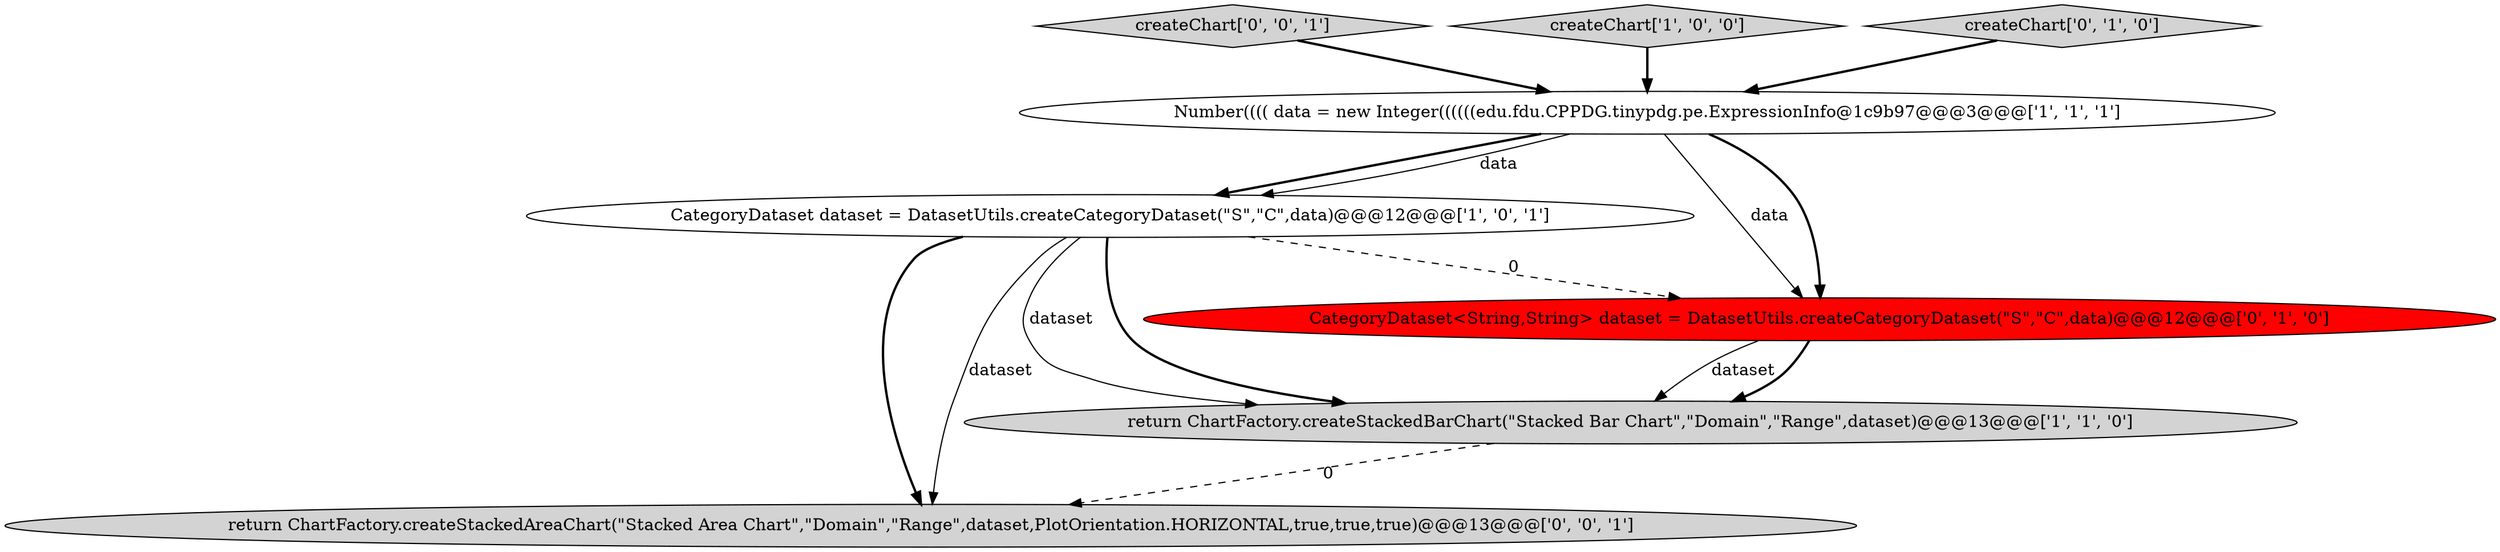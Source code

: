digraph {
6 [style = filled, label = "createChart['0', '0', '1']", fillcolor = lightgray, shape = diamond image = "AAA0AAABBB3BBB"];
3 [style = filled, label = "CategoryDataset dataset = DatasetUtils.createCategoryDataset(\"S\",\"C\",data)@@@12@@@['1', '0', '1']", fillcolor = white, shape = ellipse image = "AAA0AAABBB1BBB"];
7 [style = filled, label = "return ChartFactory.createStackedAreaChart(\"Stacked Area Chart\",\"Domain\",\"Range\",dataset,PlotOrientation.HORIZONTAL,true,true,true)@@@13@@@['0', '0', '1']", fillcolor = lightgray, shape = ellipse image = "AAA0AAABBB3BBB"];
1 [style = filled, label = "createChart['1', '0', '0']", fillcolor = lightgray, shape = diamond image = "AAA0AAABBB1BBB"];
2 [style = filled, label = "Number(((( data = new Integer((((((edu.fdu.CPPDG.tinypdg.pe.ExpressionInfo@1c9b97@@@3@@@['1', '1', '1']", fillcolor = white, shape = ellipse image = "AAA0AAABBB1BBB"];
4 [style = filled, label = "CategoryDataset<String,String> dataset = DatasetUtils.createCategoryDataset(\"S\",\"C\",data)@@@12@@@['0', '1', '0']", fillcolor = red, shape = ellipse image = "AAA1AAABBB2BBB"];
5 [style = filled, label = "createChart['0', '1', '0']", fillcolor = lightgray, shape = diamond image = "AAA0AAABBB2BBB"];
0 [style = filled, label = "return ChartFactory.createStackedBarChart(\"Stacked Bar Chart\",\"Domain\",\"Range\",dataset)@@@13@@@['1', '1', '0']", fillcolor = lightgray, shape = ellipse image = "AAA0AAABBB1BBB"];
3->0 [style = solid, label="dataset"];
6->2 [style = bold, label=""];
5->2 [style = bold, label=""];
1->2 [style = bold, label=""];
2->4 [style = solid, label="data"];
4->0 [style = solid, label="dataset"];
3->7 [style = bold, label=""];
3->4 [style = dashed, label="0"];
2->4 [style = bold, label=""];
0->7 [style = dashed, label="0"];
3->0 [style = bold, label=""];
2->3 [style = bold, label=""];
4->0 [style = bold, label=""];
2->3 [style = solid, label="data"];
3->7 [style = solid, label="dataset"];
}
